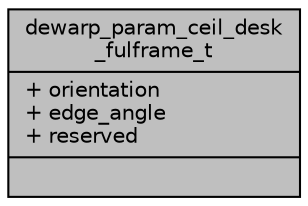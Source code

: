 digraph "dewarp_param_ceil_desk_fulframe_t"
{
 // INTERACTIVE_SVG=YES
 // LATEX_PDF_SIZE
  bgcolor="transparent";
  edge [fontname="Helvetica",fontsize="10",labelfontname="Helvetica",labelfontsize="10"];
  node [fontname="Helvetica",fontsize="10",shape=record];
  Node1 [label="{dewarp_param_ceil_desk\l_fulframe_t\n|+ orientation\l+ edge_angle\l+ reserved\l|}",height=0.2,width=0.4,color="black", fillcolor="grey75", style="filled", fontcolor="black",tooltip="ceiling desktop fullframe parameters."];
}
